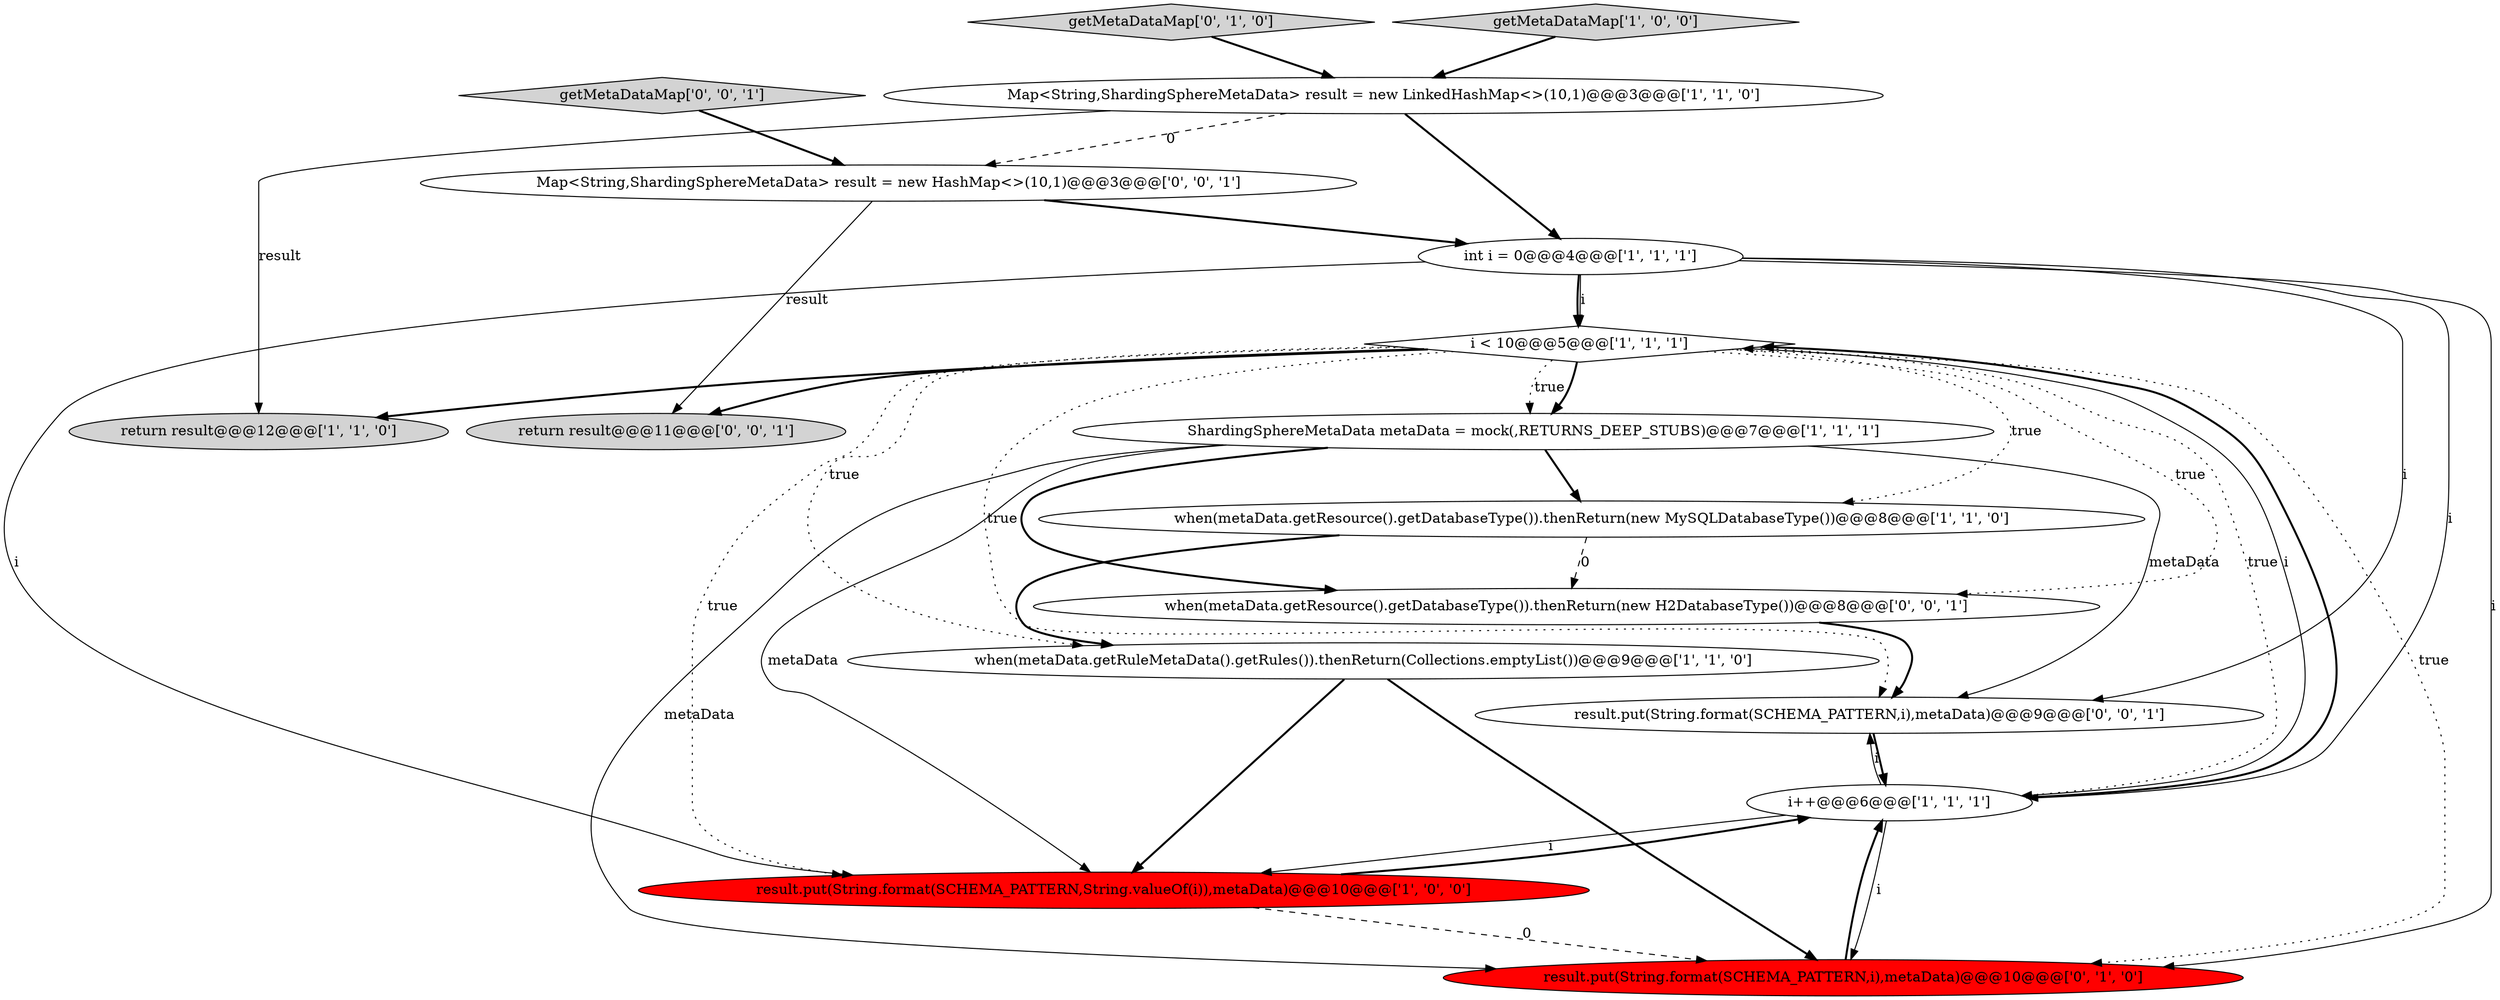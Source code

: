 digraph {
8 [style = filled, label = "i < 10@@@5@@@['1', '1', '1']", fillcolor = white, shape = diamond image = "AAA0AAABBB1BBB"];
11 [style = filled, label = "getMetaDataMap['0', '1', '0']", fillcolor = lightgray, shape = diamond image = "AAA0AAABBB2BBB"];
13 [style = filled, label = "result.put(String.format(SCHEMA_PATTERN,i),metaData)@@@9@@@['0', '0', '1']", fillcolor = white, shape = ellipse image = "AAA0AAABBB3BBB"];
16 [style = filled, label = "Map<String,ShardingSphereMetaData> result = new HashMap<>(10,1)@@@3@@@['0', '0', '1']", fillcolor = white, shape = ellipse image = "AAA0AAABBB3BBB"];
6 [style = filled, label = "when(metaData.getResource().getDatabaseType()).thenReturn(new MySQLDatabaseType())@@@8@@@['1', '1', '0']", fillcolor = white, shape = ellipse image = "AAA0AAABBB1BBB"];
3 [style = filled, label = "Map<String,ShardingSphereMetaData> result = new LinkedHashMap<>(10,1)@@@3@@@['1', '1', '0']", fillcolor = white, shape = ellipse image = "AAA0AAABBB1BBB"];
5 [style = filled, label = "getMetaDataMap['1', '0', '0']", fillcolor = lightgray, shape = diamond image = "AAA0AAABBB1BBB"];
0 [style = filled, label = "return result@@@12@@@['1', '1', '0']", fillcolor = lightgray, shape = ellipse image = "AAA0AAABBB1BBB"];
10 [style = filled, label = "result.put(String.format(SCHEMA_PATTERN,i),metaData)@@@10@@@['0', '1', '0']", fillcolor = red, shape = ellipse image = "AAA1AAABBB2BBB"];
12 [style = filled, label = "when(metaData.getResource().getDatabaseType()).thenReturn(new H2DatabaseType())@@@8@@@['0', '0', '1']", fillcolor = white, shape = ellipse image = "AAA0AAABBB3BBB"];
1 [style = filled, label = "int i = 0@@@4@@@['1', '1', '1']", fillcolor = white, shape = ellipse image = "AAA0AAABBB1BBB"];
15 [style = filled, label = "getMetaDataMap['0', '0', '1']", fillcolor = lightgray, shape = diamond image = "AAA0AAABBB3BBB"];
4 [style = filled, label = "ShardingSphereMetaData metaData = mock(,RETURNS_DEEP_STUBS)@@@7@@@['1', '1', '1']", fillcolor = white, shape = ellipse image = "AAA0AAABBB1BBB"];
7 [style = filled, label = "when(metaData.getRuleMetaData().getRules()).thenReturn(Collections.emptyList())@@@9@@@['1', '1', '0']", fillcolor = white, shape = ellipse image = "AAA0AAABBB1BBB"];
9 [style = filled, label = "result.put(String.format(SCHEMA_PATTERN,String.valueOf(i)),metaData)@@@10@@@['1', '0', '0']", fillcolor = red, shape = ellipse image = "AAA1AAABBB1BBB"];
14 [style = filled, label = "return result@@@11@@@['0', '0', '1']", fillcolor = lightgray, shape = ellipse image = "AAA0AAABBB3BBB"];
2 [style = filled, label = "i++@@@6@@@['1', '1', '1']", fillcolor = white, shape = ellipse image = "AAA0AAABBB1BBB"];
5->3 [style = bold, label=""];
16->14 [style = solid, label="result"];
2->9 [style = solid, label="i"];
9->10 [style = dashed, label="0"];
1->8 [style = bold, label=""];
3->1 [style = bold, label=""];
4->6 [style = bold, label=""];
9->2 [style = bold, label=""];
7->10 [style = bold, label=""];
1->9 [style = solid, label="i"];
8->2 [style = dotted, label="true"];
8->14 [style = bold, label=""];
8->7 [style = dotted, label="true"];
1->8 [style = solid, label="i"];
2->13 [style = solid, label="i"];
2->10 [style = solid, label="i"];
8->10 [style = dotted, label="true"];
15->16 [style = bold, label=""];
8->4 [style = dotted, label="true"];
2->8 [style = solid, label="i"];
4->13 [style = solid, label="metaData"];
6->12 [style = dashed, label="0"];
8->0 [style = bold, label=""];
7->9 [style = bold, label=""];
12->13 [style = bold, label=""];
8->6 [style = dotted, label="true"];
8->12 [style = dotted, label="true"];
16->1 [style = bold, label=""];
11->3 [style = bold, label=""];
3->0 [style = solid, label="result"];
1->2 [style = solid, label="i"];
1->10 [style = solid, label="i"];
4->12 [style = bold, label=""];
10->2 [style = bold, label=""];
8->13 [style = dotted, label="true"];
8->9 [style = dotted, label="true"];
8->4 [style = bold, label=""];
6->7 [style = bold, label=""];
4->10 [style = solid, label="metaData"];
1->13 [style = solid, label="i"];
3->16 [style = dashed, label="0"];
2->8 [style = bold, label=""];
13->2 [style = bold, label=""];
4->9 [style = solid, label="metaData"];
}
